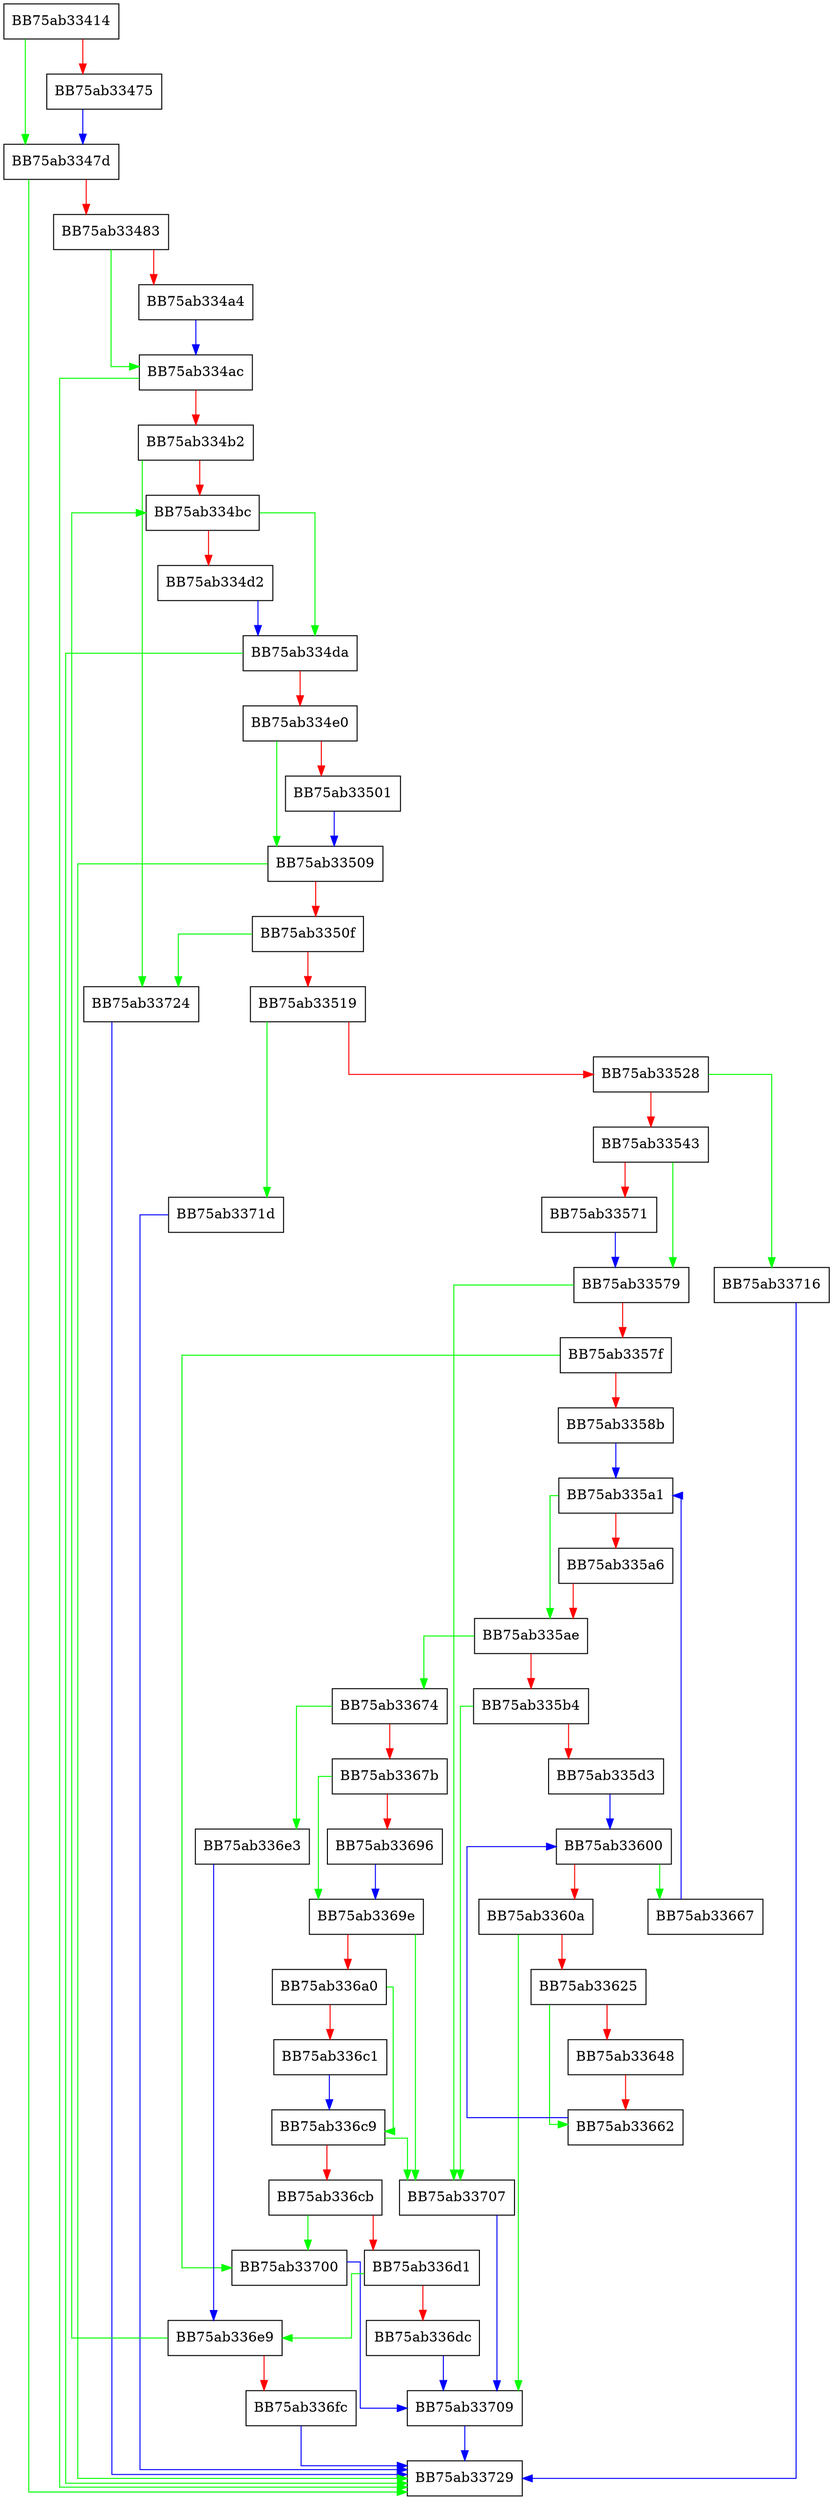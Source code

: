 digraph ConstructObjectPersistDirectory {
  node [shape="box"];
  graph [splines=ortho];
  BB75ab33414 -> BB75ab3347d [color="green"];
  BB75ab33414 -> BB75ab33475 [color="red"];
  BB75ab33475 -> BB75ab3347d [color="blue"];
  BB75ab3347d -> BB75ab33729 [color="green"];
  BB75ab3347d -> BB75ab33483 [color="red"];
  BB75ab33483 -> BB75ab334ac [color="green"];
  BB75ab33483 -> BB75ab334a4 [color="red"];
  BB75ab334a4 -> BB75ab334ac [color="blue"];
  BB75ab334ac -> BB75ab33729 [color="green"];
  BB75ab334ac -> BB75ab334b2 [color="red"];
  BB75ab334b2 -> BB75ab33724 [color="green"];
  BB75ab334b2 -> BB75ab334bc [color="red"];
  BB75ab334bc -> BB75ab334da [color="green"];
  BB75ab334bc -> BB75ab334d2 [color="red"];
  BB75ab334d2 -> BB75ab334da [color="blue"];
  BB75ab334da -> BB75ab33729 [color="green"];
  BB75ab334da -> BB75ab334e0 [color="red"];
  BB75ab334e0 -> BB75ab33509 [color="green"];
  BB75ab334e0 -> BB75ab33501 [color="red"];
  BB75ab33501 -> BB75ab33509 [color="blue"];
  BB75ab33509 -> BB75ab33729 [color="green"];
  BB75ab33509 -> BB75ab3350f [color="red"];
  BB75ab3350f -> BB75ab33724 [color="green"];
  BB75ab3350f -> BB75ab33519 [color="red"];
  BB75ab33519 -> BB75ab3371d [color="green"];
  BB75ab33519 -> BB75ab33528 [color="red"];
  BB75ab33528 -> BB75ab33716 [color="green"];
  BB75ab33528 -> BB75ab33543 [color="red"];
  BB75ab33543 -> BB75ab33579 [color="green"];
  BB75ab33543 -> BB75ab33571 [color="red"];
  BB75ab33571 -> BB75ab33579 [color="blue"];
  BB75ab33579 -> BB75ab33707 [color="green"];
  BB75ab33579 -> BB75ab3357f [color="red"];
  BB75ab3357f -> BB75ab33700 [color="green"];
  BB75ab3357f -> BB75ab3358b [color="red"];
  BB75ab3358b -> BB75ab335a1 [color="blue"];
  BB75ab335a1 -> BB75ab335ae [color="green"];
  BB75ab335a1 -> BB75ab335a6 [color="red"];
  BB75ab335a6 -> BB75ab335ae [color="red"];
  BB75ab335ae -> BB75ab33674 [color="green"];
  BB75ab335ae -> BB75ab335b4 [color="red"];
  BB75ab335b4 -> BB75ab33707 [color="green"];
  BB75ab335b4 -> BB75ab335d3 [color="red"];
  BB75ab335d3 -> BB75ab33600 [color="blue"];
  BB75ab33600 -> BB75ab33667 [color="green"];
  BB75ab33600 -> BB75ab3360a [color="red"];
  BB75ab3360a -> BB75ab33709 [color="green"];
  BB75ab3360a -> BB75ab33625 [color="red"];
  BB75ab33625 -> BB75ab33662 [color="green"];
  BB75ab33625 -> BB75ab33648 [color="red"];
  BB75ab33648 -> BB75ab33662 [color="red"];
  BB75ab33662 -> BB75ab33600 [color="blue"];
  BB75ab33667 -> BB75ab335a1 [color="blue"];
  BB75ab33674 -> BB75ab336e3 [color="green"];
  BB75ab33674 -> BB75ab3367b [color="red"];
  BB75ab3367b -> BB75ab3369e [color="green"];
  BB75ab3367b -> BB75ab33696 [color="red"];
  BB75ab33696 -> BB75ab3369e [color="blue"];
  BB75ab3369e -> BB75ab33707 [color="green"];
  BB75ab3369e -> BB75ab336a0 [color="red"];
  BB75ab336a0 -> BB75ab336c9 [color="green"];
  BB75ab336a0 -> BB75ab336c1 [color="red"];
  BB75ab336c1 -> BB75ab336c9 [color="blue"];
  BB75ab336c9 -> BB75ab33707 [color="green"];
  BB75ab336c9 -> BB75ab336cb [color="red"];
  BB75ab336cb -> BB75ab33700 [color="green"];
  BB75ab336cb -> BB75ab336d1 [color="red"];
  BB75ab336d1 -> BB75ab336e9 [color="green"];
  BB75ab336d1 -> BB75ab336dc [color="red"];
  BB75ab336dc -> BB75ab33709 [color="blue"];
  BB75ab336e3 -> BB75ab336e9 [color="blue"];
  BB75ab336e9 -> BB75ab334bc [color="green"];
  BB75ab336e9 -> BB75ab336fc [color="red"];
  BB75ab336fc -> BB75ab33729 [color="blue"];
  BB75ab33700 -> BB75ab33709 [color="blue"];
  BB75ab33707 -> BB75ab33709 [color="blue"];
  BB75ab33709 -> BB75ab33729 [color="blue"];
  BB75ab33716 -> BB75ab33729 [color="blue"];
  BB75ab3371d -> BB75ab33729 [color="blue"];
  BB75ab33724 -> BB75ab33729 [color="blue"];
}